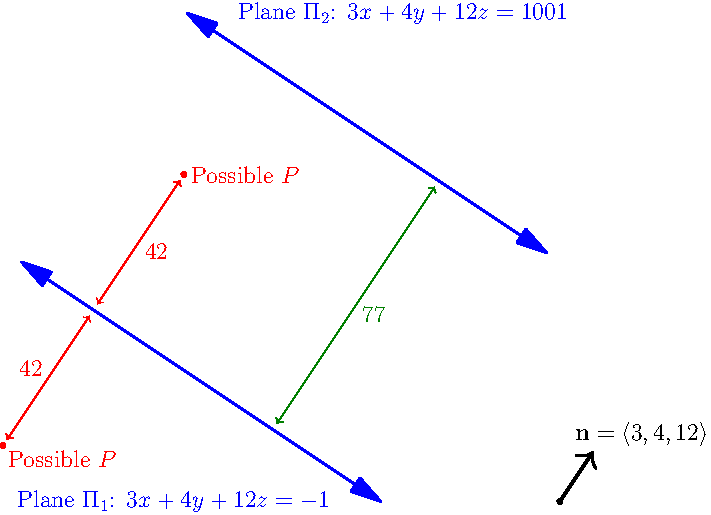 size(12cm);
usepackage("amsmath");

pair A = (-1,3);
pair B = (5,-1);
draw(A--B, blue+1, Arrows);
pair n = dir(90)*dir(B-A);
real k = 5;
transform t = shift(k*n);
draw(t*(A--B), blue+1, Arrows);
label(B, "Plane $\Pi_1$: $3x+4y+12z=-1$", 7*dir(180), blue);
label(t*A, "Plane $\Pi_2$: $3x+4y+12z=1001$", 7*dir(0), blue);

pair C = 0.7*B+0.3*A;
draw("$77$", C--t*C, deepgreen, Arrows(TeXHead), Margins);
pair D = 0.8*A+0.2*B;

pair P1 = D+42/77*k*n;
pair P2 = D-42/77*k*n;
dot("Possible $P$", P1, dir(0), red);
dot("Possible $P$", P2, dir(-45), red);
draw("$42$", D--P1, red, Arrows(TeXHead), Margins);
draw("$42$", D--P2, red, Arrows(TeXHead), Margins);

pair O = (8,-1);
dot(O);
draw(O--(O+n), black+1.4, EndArrow(TeXHead));
label("$\mathbf{n} = \langle 3,4,12 \rangle$", O+n, dir(n));
